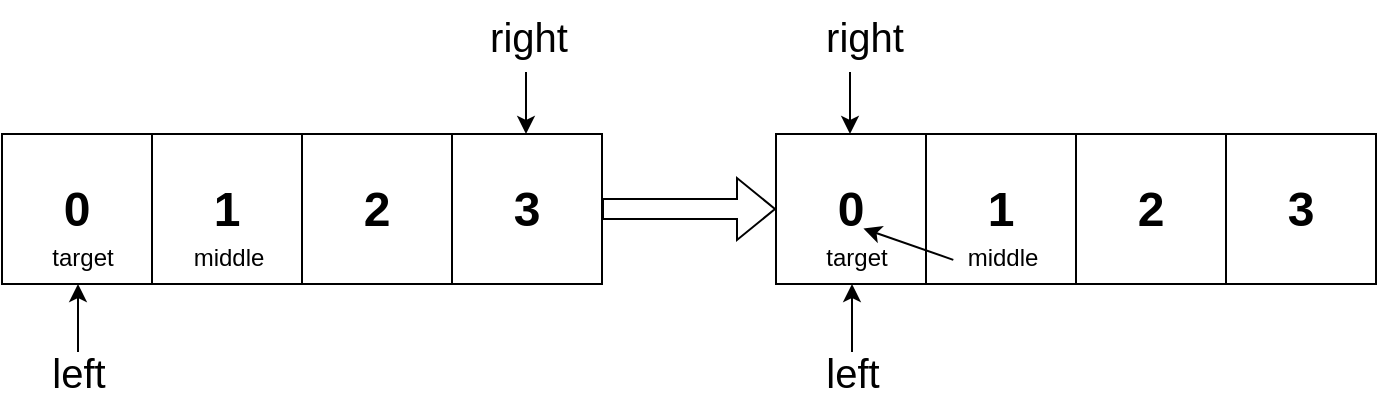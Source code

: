 <mxfile version="21.5.1" type="device">
  <diagram name="第 1 页" id="6i_aLsLNhZJZ45st5vYF">
    <mxGraphModel dx="1118" dy="802" grid="1" gridSize="10" guides="1" tooltips="1" connect="1" arrows="1" fold="1" page="1" pageScale="1" pageWidth="827" pageHeight="1169" math="0" shadow="0">
      <root>
        <mxCell id="0" />
        <mxCell id="1" parent="0" />
        <mxCell id="ZER00tfDVyUzC46bnwLJ-1" value="&lt;h1&gt;0&lt;/h1&gt;" style="whiteSpace=wrap;html=1;aspect=fixed;direction=south;" parent="1" vertex="1">
          <mxGeometry y="100" width="75" height="75" as="geometry" />
        </mxCell>
        <mxCell id="ZER00tfDVyUzC46bnwLJ-2" value="&lt;font style=&quot;font-size: 24px;&quot;&gt;&lt;b&gt;1&lt;br&gt;&lt;/b&gt;&lt;/font&gt;" style="whiteSpace=wrap;html=1;aspect=fixed;" parent="1" vertex="1">
          <mxGeometry x="75" y="100" width="75" height="75" as="geometry" />
        </mxCell>
        <mxCell id="ZER00tfDVyUzC46bnwLJ-3" value="&lt;font style=&quot;font-size: 24px;&quot;&gt;&lt;b&gt;2&lt;/b&gt;&lt;/font&gt;" style="whiteSpace=wrap;html=1;aspect=fixed;" parent="1" vertex="1">
          <mxGeometry x="150" y="100" width="75" height="75" as="geometry" />
        </mxCell>
        <mxCell id="ZER00tfDVyUzC46bnwLJ-7" value="" style="endArrow=classic;html=1;rounded=0;" parent="1" edge="1">
          <mxGeometry width="50" height="50" relative="1" as="geometry">
            <mxPoint x="38" y="209" as="sourcePoint" />
            <mxPoint x="38" y="175" as="targetPoint" />
          </mxGeometry>
        </mxCell>
        <mxCell id="ZER00tfDVyUzC46bnwLJ-8" value="" style="endArrow=classic;html=1;rounded=0;" parent="1" edge="1">
          <mxGeometry width="50" height="50" relative="1" as="geometry">
            <mxPoint x="262" y="69" as="sourcePoint" />
            <mxPoint x="262" y="100" as="targetPoint" />
          </mxGeometry>
        </mxCell>
        <mxCell id="ZER00tfDVyUzC46bnwLJ-9" value="&lt;font style=&quot;font-size: 20px;&quot;&gt;left&lt;/font&gt;" style="text;html=1;align=center;verticalAlign=middle;resizable=0;points=[];autosize=1;strokeColor=none;fillColor=none;" parent="1" vertex="1">
          <mxGeometry x="15" y="201" width="45" height="36" as="geometry" />
        </mxCell>
        <mxCell id="ZER00tfDVyUzC46bnwLJ-10" value="&lt;font style=&quot;font-size: 20px;&quot;&gt;right&lt;/font&gt;" style="text;html=1;align=center;verticalAlign=middle;resizable=0;points=[];autosize=1;strokeColor=none;fillColor=none;" parent="1" vertex="1">
          <mxGeometry x="234" y="33" width="57" height="36" as="geometry" />
        </mxCell>
        <mxCell id="ZER00tfDVyUzC46bnwLJ-11" value="middle" style="text;html=1;align=center;verticalAlign=middle;resizable=0;points=[];autosize=1;strokeColor=none;fillColor=none;" parent="1" vertex="1">
          <mxGeometry x="86" y="149" width="53" height="26" as="geometry" />
        </mxCell>
        <mxCell id="ZER00tfDVyUzC46bnwLJ-14" value="target" style="text;html=1;align=center;verticalAlign=middle;resizable=0;points=[];autosize=1;strokeColor=none;fillColor=none;" parent="1" vertex="1">
          <mxGeometry x="15" y="149" width="49" height="26" as="geometry" />
        </mxCell>
        <mxCell id="VYGDq3C754OmjCP7RVBt-10" value="&lt;span style=&quot;font-size: 24px;&quot;&gt;&lt;b&gt;3&lt;/b&gt;&lt;/span&gt;" style="whiteSpace=wrap;html=1;aspect=fixed;" vertex="1" parent="1">
          <mxGeometry x="225" y="100" width="75" height="75" as="geometry" />
        </mxCell>
        <mxCell id="VYGDq3C754OmjCP7RVBt-12" value="&lt;h1&gt;0&lt;/h1&gt;" style="whiteSpace=wrap;html=1;aspect=fixed;direction=south;" vertex="1" parent="1">
          <mxGeometry x="387" y="100" width="75" height="75" as="geometry" />
        </mxCell>
        <mxCell id="VYGDq3C754OmjCP7RVBt-13" value="&lt;font style=&quot;font-size: 24px;&quot;&gt;&lt;b&gt;1&lt;br&gt;&lt;/b&gt;&lt;/font&gt;" style="whiteSpace=wrap;html=1;aspect=fixed;" vertex="1" parent="1">
          <mxGeometry x="462" y="100" width="75" height="75" as="geometry" />
        </mxCell>
        <mxCell id="VYGDq3C754OmjCP7RVBt-14" value="&lt;font style=&quot;font-size: 24px;&quot;&gt;&lt;b&gt;2&lt;/b&gt;&lt;/font&gt;" style="whiteSpace=wrap;html=1;aspect=fixed;" vertex="1" parent="1">
          <mxGeometry x="537" y="100" width="75" height="75" as="geometry" />
        </mxCell>
        <mxCell id="VYGDq3C754OmjCP7RVBt-15" value="" style="endArrow=classic;html=1;rounded=0;" edge="1" parent="1">
          <mxGeometry width="50" height="50" relative="1" as="geometry">
            <mxPoint x="425" y="209" as="sourcePoint" />
            <mxPoint x="425" y="175" as="targetPoint" />
          </mxGeometry>
        </mxCell>
        <mxCell id="VYGDq3C754OmjCP7RVBt-17" value="&lt;font style=&quot;font-size: 20px;&quot;&gt;left&lt;/font&gt;" style="text;html=1;align=center;verticalAlign=middle;resizable=0;points=[];autosize=1;strokeColor=none;fillColor=none;" vertex="1" parent="1">
          <mxGeometry x="402" y="201" width="45" height="36" as="geometry" />
        </mxCell>
        <mxCell id="VYGDq3C754OmjCP7RVBt-18" value="&lt;font style=&quot;font-size: 20px;&quot;&gt;right&lt;/font&gt;" style="text;html=1;align=center;verticalAlign=middle;resizable=0;points=[];autosize=1;strokeColor=none;fillColor=none;" vertex="1" parent="1">
          <mxGeometry x="402" y="33" width="57" height="36" as="geometry" />
        </mxCell>
        <mxCell id="VYGDq3C754OmjCP7RVBt-19" value="middle" style="text;html=1;align=center;verticalAlign=middle;resizable=0;points=[];autosize=1;strokeColor=none;fillColor=none;" vertex="1" parent="1">
          <mxGeometry x="473" y="149" width="53" height="26" as="geometry" />
        </mxCell>
        <mxCell id="VYGDq3C754OmjCP7RVBt-20" value="target" style="text;html=1;align=center;verticalAlign=middle;resizable=0;points=[];autosize=1;strokeColor=none;fillColor=none;" vertex="1" parent="1">
          <mxGeometry x="402" y="149" width="49" height="26" as="geometry" />
        </mxCell>
        <mxCell id="VYGDq3C754OmjCP7RVBt-21" value="&lt;span style=&quot;font-size: 24px;&quot;&gt;&lt;b&gt;3&lt;/b&gt;&lt;/span&gt;" style="whiteSpace=wrap;html=1;aspect=fixed;" vertex="1" parent="1">
          <mxGeometry x="612" y="100" width="75" height="75" as="geometry" />
        </mxCell>
        <mxCell id="VYGDq3C754OmjCP7RVBt-22" value="" style="shape=flexArrow;endArrow=classic;html=1;rounded=0;exitX=1;exitY=0.5;exitDx=0;exitDy=0;entryX=0.5;entryY=1;entryDx=0;entryDy=0;" edge="1" parent="1" source="VYGDq3C754OmjCP7RVBt-10" target="VYGDq3C754OmjCP7RVBt-12">
          <mxGeometry width="50" height="50" relative="1" as="geometry">
            <mxPoint x="470" y="200" as="sourcePoint" />
            <mxPoint x="520" y="150" as="targetPoint" />
          </mxGeometry>
        </mxCell>
        <mxCell id="VYGDq3C754OmjCP7RVBt-23" value="" style="endArrow=classic;html=1;rounded=0;" edge="1" parent="1">
          <mxGeometry width="50" height="50" relative="1" as="geometry">
            <mxPoint x="424" y="69" as="sourcePoint" />
            <mxPoint x="424" y="100" as="targetPoint" />
          </mxGeometry>
        </mxCell>
        <mxCell id="VYGDq3C754OmjCP7RVBt-26" value="" style="endArrow=classic;html=1;rounded=0;entryX=0.586;entryY=-0.066;entryDx=0;entryDy=0;entryPerimeter=0;exitX=0.05;exitY=0.535;exitDx=0;exitDy=0;exitPerimeter=0;" edge="1" parent="1" source="VYGDq3C754OmjCP7RVBt-19" target="VYGDq3C754OmjCP7RVBt-20">
          <mxGeometry width="50" height="50" relative="1" as="geometry">
            <mxPoint x="430" y="150" as="sourcePoint" />
            <mxPoint x="480" y="100" as="targetPoint" />
          </mxGeometry>
        </mxCell>
      </root>
    </mxGraphModel>
  </diagram>
</mxfile>
